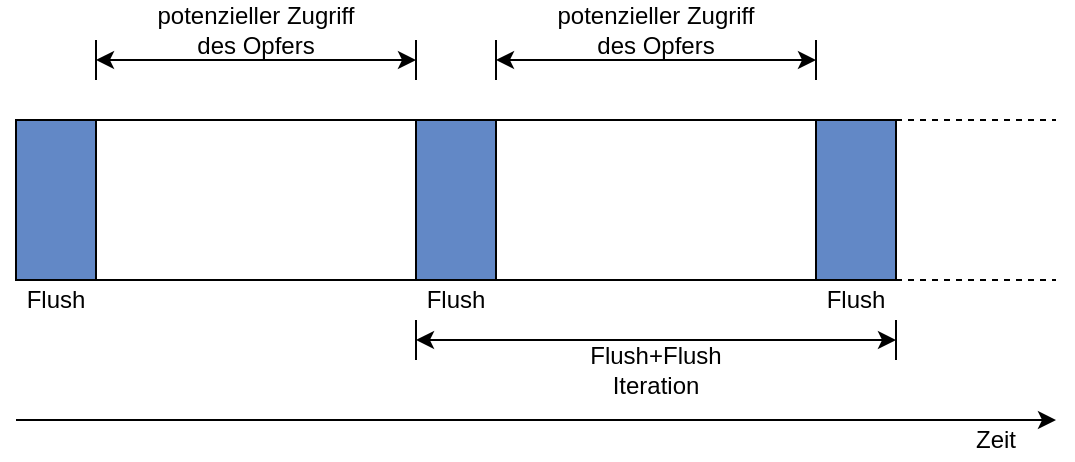 <mxfile version="14.5.1" type="device"><diagram id="yvouc-eKfG7FyZjAua-u" name="Page-1"><mxGraphModel dx="825" dy="488" grid="1" gridSize="10" guides="1" tooltips="1" connect="1" arrows="1" fold="1" page="1" pageScale="1" pageWidth="583" pageHeight="413" math="0" shadow="0"><root><mxCell id="0"/><mxCell id="1" parent="0"/><mxCell id="5kSbQxHdvM6AwJGbRz1y-37" value="" style="rounded=0;whiteSpace=wrap;html=1;strokeColor=none;fillColor=#2056ae;opacity=70;" parent="1" vertex="1"><mxGeometry x="40" y="240" width="40" height="80" as="geometry"/></mxCell><mxCell id="5kSbQxHdvM6AwJGbRz1y-39" value="" style="rounded=0;whiteSpace=wrap;html=1;strokeColor=none;fillColor=#2056ae;opacity=70;" parent="1" vertex="1"><mxGeometry x="440" y="240" width="40" height="80" as="geometry"/></mxCell><mxCell id="5kSbQxHdvM6AwJGbRz1y-40" value="" style="rounded=0;whiteSpace=wrap;html=1;strokeColor=none;fillColor=#2056ae;opacity=70;" parent="1" vertex="1"><mxGeometry x="240" y="240" width="40" height="80" as="geometry"/></mxCell><mxCell id="i5dlqskJV0SqcoiPG5M4-2" value="" style="endArrow=classic;html=1;" parent="1" edge="1"><mxGeometry width="50" height="50" relative="1" as="geometry"><mxPoint x="40" y="390" as="sourcePoint"/><mxPoint x="560" y="390" as="targetPoint"/></mxGeometry></mxCell><mxCell id="i5dlqskJV0SqcoiPG5M4-3" value="Zeit" style="text;html=1;strokeColor=none;fillColor=none;align=center;verticalAlign=middle;whiteSpace=wrap;rounded=0;" parent="1" vertex="1"><mxGeometry x="510" y="390" width="40" height="20" as="geometry"/></mxCell><mxCell id="5kSbQxHdvM6AwJGbRz1y-1" value="" style="endArrow=none;html=1;" parent="1" edge="1"><mxGeometry width="50" height="50" relative="1" as="geometry"><mxPoint x="40" y="320" as="sourcePoint"/><mxPoint x="480" y="320" as="targetPoint"/></mxGeometry></mxCell><mxCell id="5kSbQxHdvM6AwJGbRz1y-2" value="" style="endArrow=none;html=1;rounded=0;strokeWidth=1;endSize=6;startSize=6;sourcePerimeterSpacing=0;shadow=0;sketch=0;" parent="1" edge="1"><mxGeometry width="50" height="50" relative="1" as="geometry"><mxPoint x="40" y="240" as="sourcePoint"/><mxPoint x="480" y="240" as="targetPoint"/></mxGeometry></mxCell><mxCell id="5kSbQxHdvM6AwJGbRz1y-8" value="" style="endArrow=none;dashed=1;html=1;" parent="1" edge="1"><mxGeometry width="50" height="50" relative="1" as="geometry"><mxPoint x="480" y="320" as="sourcePoint"/><mxPoint x="560" y="320" as="targetPoint"/></mxGeometry></mxCell><mxCell id="5kSbQxHdvM6AwJGbRz1y-9" value="" style="endArrow=none;dashed=1;html=1;" parent="1" edge="1"><mxGeometry width="50" height="50" relative="1" as="geometry"><mxPoint x="480" y="240" as="sourcePoint"/><mxPoint x="560" y="240" as="targetPoint"/></mxGeometry></mxCell><mxCell id="5kSbQxHdvM6AwJGbRz1y-25" value="" style="endArrow=none;html=1;" parent="1" edge="1"><mxGeometry width="50" height="50" relative="1" as="geometry"><mxPoint x="440" y="320" as="sourcePoint"/><mxPoint x="440" y="240" as="targetPoint"/></mxGeometry></mxCell><mxCell id="5kSbQxHdvM6AwJGbRz1y-28" value="" style="endArrow=none;html=1;" parent="1" edge="1"><mxGeometry width="50" height="50" relative="1" as="geometry"><mxPoint x="240" y="320" as="sourcePoint"/><mxPoint x="240" y="240" as="targetPoint"/></mxGeometry></mxCell><mxCell id="5kSbQxHdvM6AwJGbRz1y-31" value="Flush" style="text;html=1;strokeColor=none;fillColor=none;align=center;verticalAlign=middle;whiteSpace=wrap;rounded=0;" parent="1" vertex="1"><mxGeometry x="40" y="320.4" width="40" height="20" as="geometry"/></mxCell><mxCell id="5kSbQxHdvM6AwJGbRz1y-33" value="Flush" style="text;html=1;strokeColor=none;fillColor=none;align=center;verticalAlign=middle;whiteSpace=wrap;rounded=0;" parent="1" vertex="1"><mxGeometry x="240" y="320.4" width="40" height="20" as="geometry"/></mxCell><mxCell id="5kSbQxHdvM6AwJGbRz1y-34" value="Flush" style="text;html=1;strokeColor=none;fillColor=none;align=center;verticalAlign=middle;whiteSpace=wrap;rounded=0;" parent="1" vertex="1"><mxGeometry x="440" y="320.4" width="40" height="20" as="geometry"/></mxCell><mxCell id="5kSbQxHdvM6AwJGbRz1y-42" value="" style="endArrow=classic;startArrow=classic;html=1;" parent="1" edge="1"><mxGeometry width="50" height="50" relative="1" as="geometry"><mxPoint x="240" y="350" as="sourcePoint"/><mxPoint x="480" y="350" as="targetPoint"/></mxGeometry></mxCell><mxCell id="5kSbQxHdvM6AwJGbRz1y-46" value="" style="endArrow=none;html=1;" parent="1" edge="1"><mxGeometry width="50" height="50" relative="1" as="geometry"><mxPoint x="240" y="360" as="sourcePoint"/><mxPoint x="240" y="340" as="targetPoint"/></mxGeometry></mxCell><mxCell id="5kSbQxHdvM6AwJGbRz1y-47" value="" style="endArrow=none;html=1;" parent="1" edge="1"><mxGeometry width="50" height="50" relative="1" as="geometry"><mxPoint x="480" y="360" as="sourcePoint"/><mxPoint x="480" y="340" as="targetPoint"/></mxGeometry></mxCell><mxCell id="5kSbQxHdvM6AwJGbRz1y-48" value="Flush+Flush&lt;br&gt;Iteration" style="text;html=1;strokeColor=none;fillColor=none;align=center;verticalAlign=middle;whiteSpace=wrap;rounded=0;" parent="1" vertex="1"><mxGeometry x="320" y="350" width="80" height="30" as="geometry"/></mxCell><mxCell id="5kSbQxHdvM6AwJGbRz1y-52" value="" style="endArrow=classic;startArrow=classic;html=1;" parent="1" edge="1"><mxGeometry width="50" height="50" relative="1" as="geometry"><mxPoint x="80" y="210" as="sourcePoint"/><mxPoint x="240" y="210" as="targetPoint"/></mxGeometry></mxCell><mxCell id="5kSbQxHdvM6AwJGbRz1y-53" value="" style="endArrow=none;html=1;" parent="1" edge="1"><mxGeometry width="50" height="50" relative="1" as="geometry"><mxPoint x="80" y="220" as="sourcePoint"/><mxPoint x="80" y="200" as="targetPoint"/></mxGeometry></mxCell><mxCell id="5kSbQxHdvM6AwJGbRz1y-54" value="" style="endArrow=none;html=1;" parent="1" edge="1"><mxGeometry width="50" height="50" relative="1" as="geometry"><mxPoint x="240" y="220" as="sourcePoint"/><mxPoint x="240" y="200" as="targetPoint"/></mxGeometry></mxCell><mxCell id="5kSbQxHdvM6AwJGbRz1y-55" value="potenzieller Zugriff des Opfers" style="text;html=1;strokeColor=none;fillColor=none;align=center;verticalAlign=middle;whiteSpace=wrap;rounded=0;" parent="1" vertex="1"><mxGeometry x="100" y="180" width="120" height="30" as="geometry"/></mxCell><mxCell id="5kSbQxHdvM6AwJGbRz1y-57" value="" style="endArrow=none;html=1;" parent="1" edge="1"><mxGeometry width="50" height="50" relative="1" as="geometry"><mxPoint x="280" y="320" as="sourcePoint"/><mxPoint x="280" y="240" as="targetPoint"/></mxGeometry></mxCell><mxCell id="5kSbQxHdvM6AwJGbRz1y-58" value="" style="endArrow=none;html=1;" parent="1" edge="1"><mxGeometry width="50" height="50" relative="1" as="geometry"><mxPoint x="80" y="320" as="sourcePoint"/><mxPoint x="80" y="240" as="targetPoint"/></mxGeometry></mxCell><mxCell id="5kSbQxHdvM6AwJGbRz1y-59" value="" style="endArrow=none;html=1;rounded=0;" parent="1" edge="1"><mxGeometry width="50" height="50" relative="1" as="geometry"><mxPoint x="40" y="320.5" as="sourcePoint"/><mxPoint x="40" y="239.5" as="targetPoint"/></mxGeometry></mxCell><mxCell id="5kSbQxHdvM6AwJGbRz1y-60" value="" style="endArrow=none;html=1;" parent="1" edge="1"><mxGeometry width="50" height="50" relative="1" as="geometry"><mxPoint x="480" y="320" as="sourcePoint"/><mxPoint x="480" y="240" as="targetPoint"/></mxGeometry></mxCell><mxCell id="CbqNAdn70qJ-NpQU1D3g-1" value="" style="endArrow=classic;startArrow=classic;html=1;" edge="1" parent="1"><mxGeometry width="50" height="50" relative="1" as="geometry"><mxPoint x="280" y="210" as="sourcePoint"/><mxPoint x="440" y="210" as="targetPoint"/></mxGeometry></mxCell><mxCell id="CbqNAdn70qJ-NpQU1D3g-2" value="" style="endArrow=none;html=1;" edge="1" parent="1"><mxGeometry width="50" height="50" relative="1" as="geometry"><mxPoint x="280" y="220" as="sourcePoint"/><mxPoint x="280" y="200" as="targetPoint"/></mxGeometry></mxCell><mxCell id="CbqNAdn70qJ-NpQU1D3g-3" value="" style="endArrow=none;html=1;" edge="1" parent="1"><mxGeometry width="50" height="50" relative="1" as="geometry"><mxPoint x="440" y="220" as="sourcePoint"/><mxPoint x="440" y="200" as="targetPoint"/></mxGeometry></mxCell><mxCell id="CbqNAdn70qJ-NpQU1D3g-4" value="potenzieller Zugriff des Opfers" style="text;html=1;strokeColor=none;fillColor=none;align=center;verticalAlign=middle;whiteSpace=wrap;rounded=0;" vertex="1" parent="1"><mxGeometry x="300" y="180" width="120" height="30" as="geometry"/></mxCell></root></mxGraphModel></diagram></mxfile>